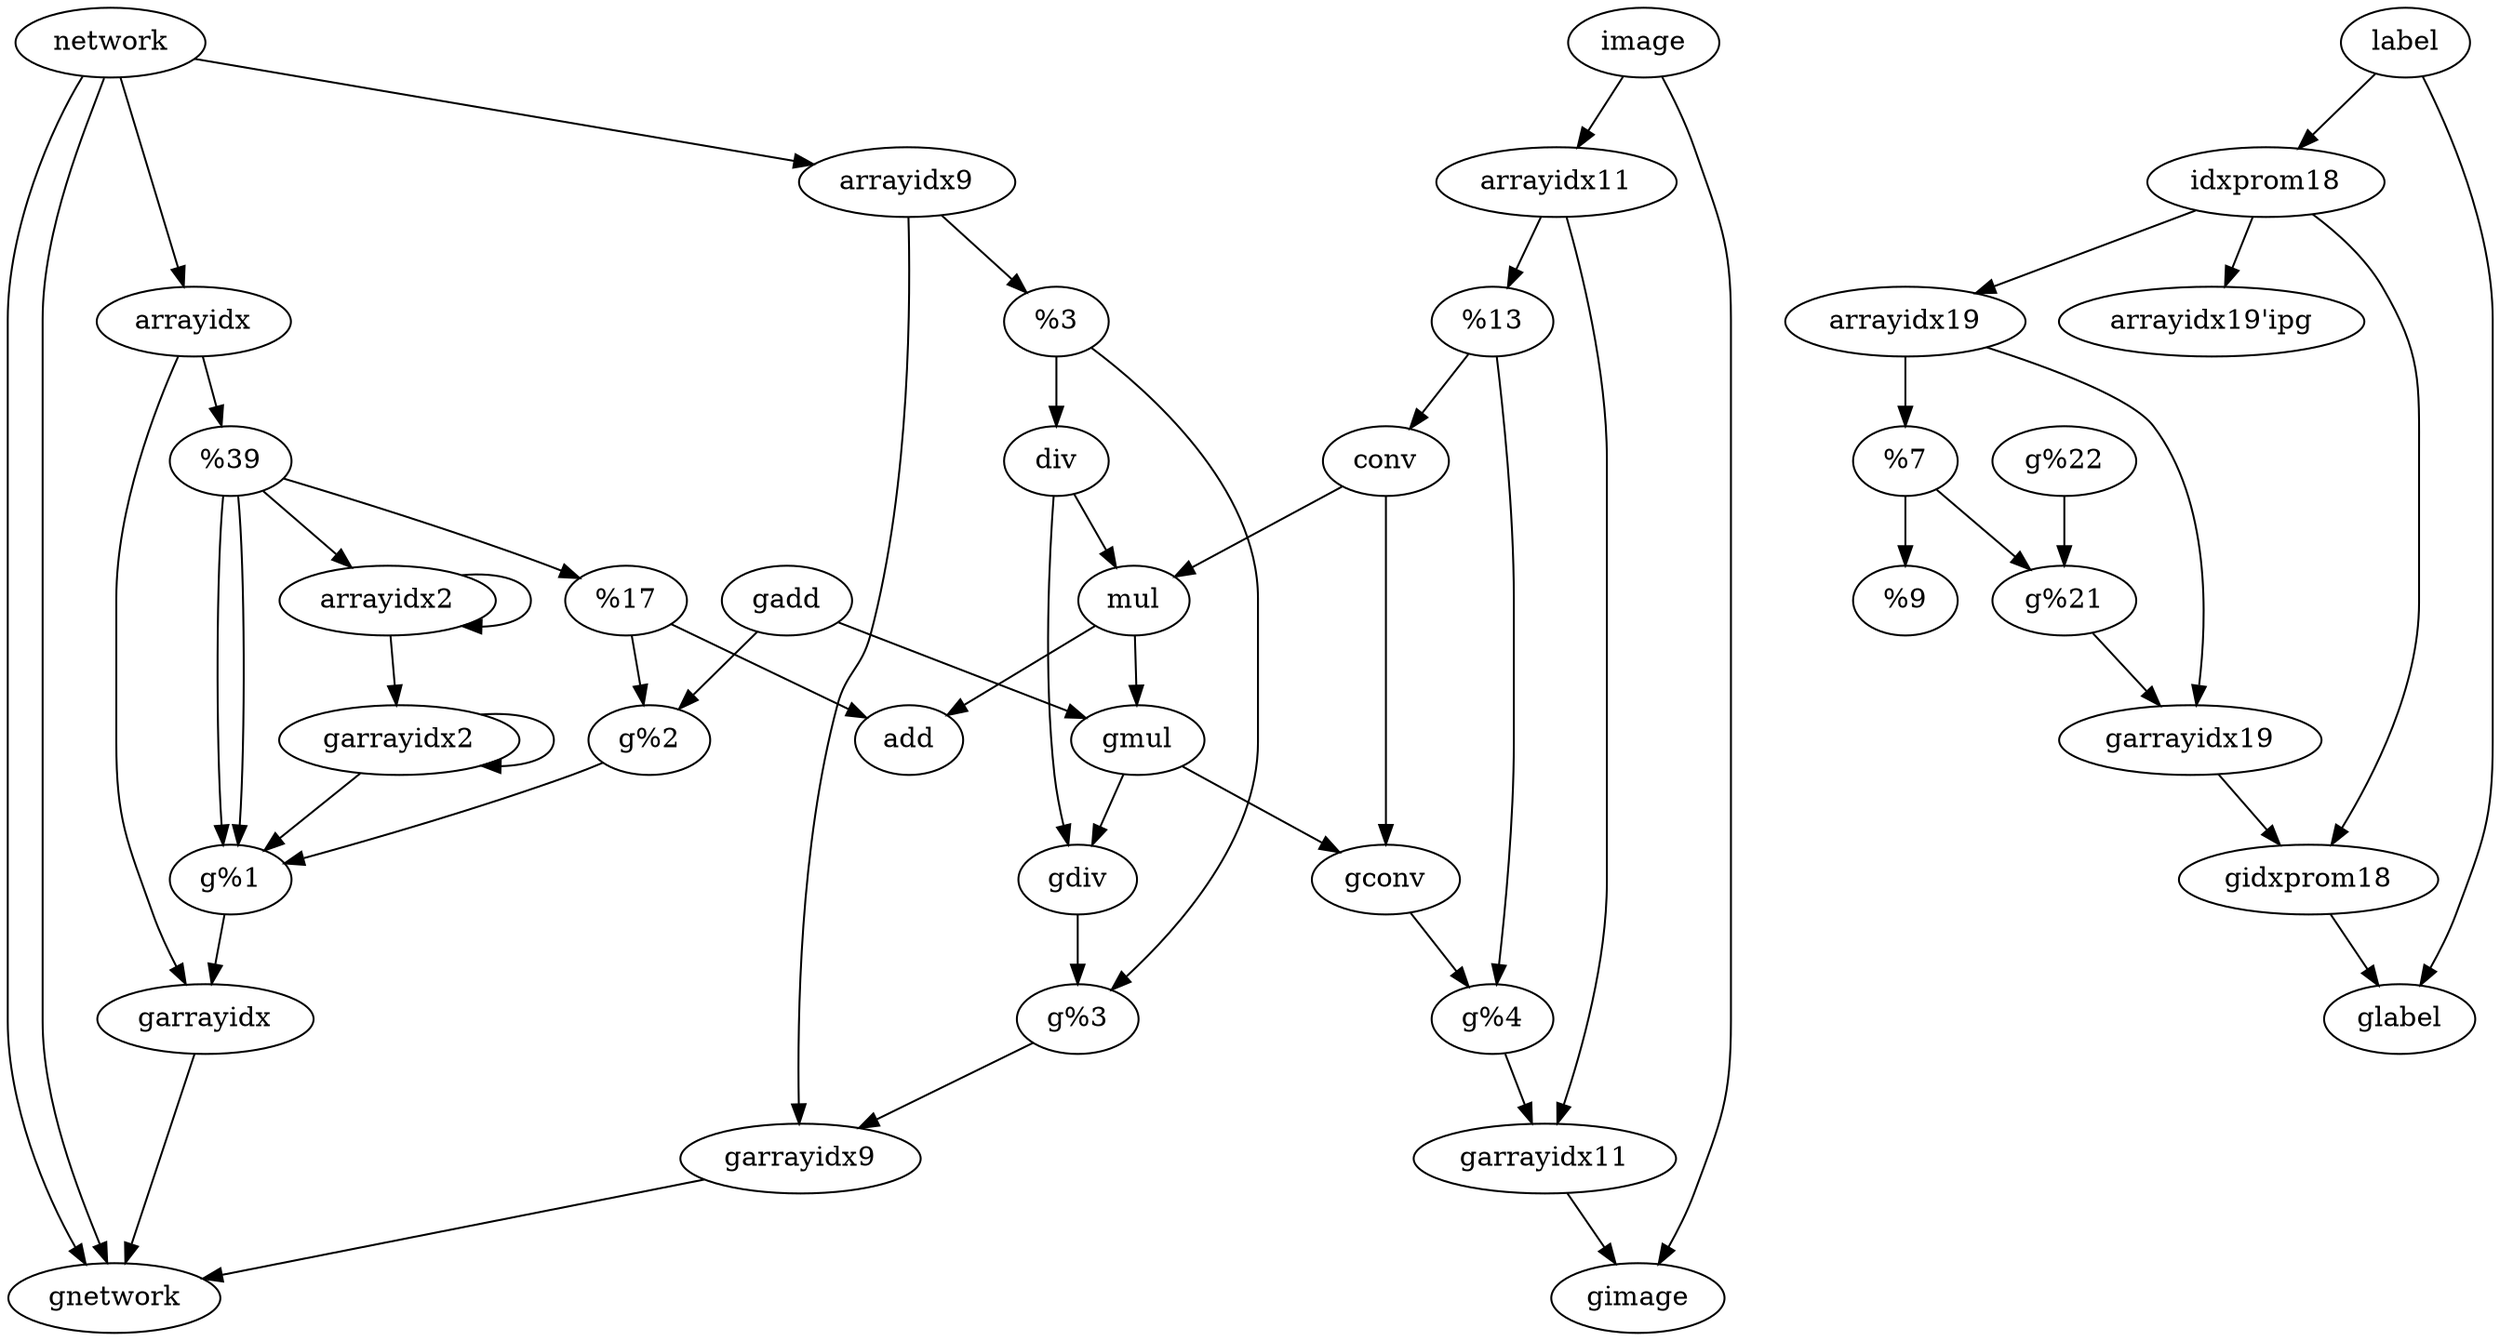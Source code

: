 digraph G {
	subgraph Forward {
		"%3" -> "div"
		"%21" -> "%22"
		"%4" -> "conv"
		"%2" -> "add"
		"arrayidx9" -> "%3"
		"arrayidx19" -> "%21"
		"mul" -> "add"
		"arrayidx2" -> "arrayidx2"
		"arrayidx11" -> "%4"
		"image" -> "arrayidx11"
		"network" -> "arrayidx9"
		"network" -> "arrayidx"
		"label" -> "idxprom18"
		"arrayidx" -> "%1"
		"%1" -> "%2"
		"%1" -> "arrayidx2"
		"conv" -> "mul"
		"idxprom18" -> "arrayidx19'ipg"
		"idxprom18" -> "arrayidx19"
		"div" -> "mul"
	}
	subgraph Reverse {
		"g%3" -> "garrayidx9"
		"arrayidx9" -> "garrayidx9"
		"g%21" -> "garrayidx19"
		"arrayidx19" -> "garrayidx19"
		"g%4" -> "garrayidx11"
		"arrayidx11" -> "garrayidx11"
		"g%2" -> "g%1"
		"%1" -> "g%1"
		"garrayidx9" -> "gnetwork"
		"network" -> "gnetwork"
		"garrayidx19" -> "gidxprom18"
		"idxprom18" -> "gidxprom18"
		"g%22" -> "g%21"
		"%21" -> "g%21"
		"gmul" -> "gconv"
		"conv" -> "gconv"
		"gmul" -> "gdiv"
		"div" -> "gdiv"
		"garrayidx2" -> "g%1"
		"%1" -> "g%1"
		"garrayidx2" -> "garrayidx2"
		"arrayidx2" -> "garrayidx2"
		"garrayidx11" -> "gimage"
		"image" -> "gimage"
		"garrayidx" -> "gnetwork"
		"network" -> "gnetwork"
		"g%1" -> "garrayidx"
		"arrayidx" -> "garrayidx"
		"gconv" -> "g%4"
		"%4" -> "g%4"
		"gidxprom18" -> "glabel"
		"label" -> "glabel"
		"gdiv" -> "g%3"
		"%3" -> "g%3"
		"gadd" -> "gmul"
		"mul" -> "gmul"
		"gadd" -> "g%2"
		"%2" -> "g%2"
	}
}
